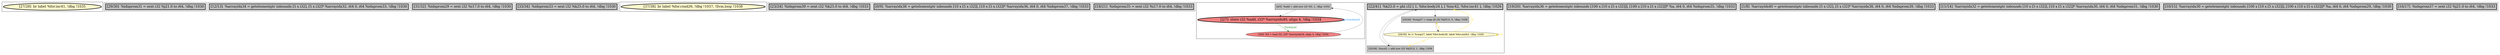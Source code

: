 
digraph G {





subgraph cluster15 {


node727 [penwidth=3.0,fontsize=20,fillcolor=lemonchiffon,label="[27/28]  br label %for.inc41, !dbg !1035",shape=ellipse,style=filled ]



}

subgraph cluster13 {


node725 [penwidth=3.0,fontsize=20,fillcolor=grey,label="[29/30]  %idxprom31 = sext i32 %j21.0 to i64, !dbg !1030",shape=rectangle,style=filled ]



}

subgraph cluster11 {


node720 [penwidth=3.0,fontsize=20,fillcolor=grey,label="[12/13]  %arrayidx34 = getelementptr inbounds [5 x i32], [5 x i32]* %arrayidx32, i64 0, i64 %idxprom33, !dbg !1030",shape=rectangle,style=filled ]



}

subgraph cluster10 {


node719 [penwidth=3.0,fontsize=20,fillcolor=grey,label="[31/32]  %idxprom29 = sext i32 %i17.0 to i64, !dbg !1030",shape=rectangle,style=filled ]



}

subgraph cluster9 {


node718 [penwidth=3.0,fontsize=20,fillcolor=grey,label="[33/34]  %idxprom33 = sext i32 %k25.0 to i64, !dbg !1030",shape=rectangle,style=filled ]



}

subgraph cluster8 {


node717 [penwidth=3.0,fontsize=20,fillcolor=lemonchiffon,label="[37/38]  br label %for.cond26, !dbg !1037, !llvm.loop !1038",shape=ellipse,style=filled ]



}

subgraph cluster7 {


node716 [penwidth=3.0,fontsize=20,fillcolor=grey,label="[23/24]  %idxprom39 = sext i32 %k25.0 to i64, !dbg !1033",shape=rectangle,style=filled ]



}

subgraph cluster14 {


node726 [penwidth=3.0,fontsize=20,fillcolor=grey,label="[0/9]  %arrayidx38 = getelementptr inbounds [10 x [5 x i32]], [10 x [5 x i32]]* %arrayidx36, i64 0, i64 %idxprom37, !dbg !1033",shape=rectangle,style=filled ]



}

subgraph cluster6 {


node715 [penwidth=3.0,fontsize=20,fillcolor=grey,label="[18/21]  %idxprom35 = sext i32 %i17.0 to i64, !dbg !1033",shape=rectangle,style=filled ]



}

subgraph cluster0 {


node709 [fillcolor=grey,label="[4/5]  %add = add nsw i32 %0, 1, !dbg !1032",shape=rectangle,style=filled ]
node707 [fillcolor=lightcoral,label="[3/6]  %0 = load i32, i32* %arrayidx34, align 4, !dbg !1030",shape=ellipse,style=filled ]
node708 [penwidth=3.0,fontsize=20,fillcolor=lightcoral,label="[2/7]  store i32 %add, i32* %arrayidx40, align 4, !dbg !1034",shape=ellipse,style=filled ]

node708->node707 [style=solid,color=forestgreen,label="T|indep|all",penwidth=1.0,fontcolor=forestgreen ]
node707->node709 [style=solid,color=black,label="",penwidth=0.5,fontcolor=black ]
node708->node708 [style=solid,color=dodgerblue,label="O|indep|all",penwidth=1.0,fontcolor=dodgerblue ]
node709->node708 [style=solid,color=black,label="",penwidth=0.5,fontcolor=black ]


}

subgraph cluster12 {


node723 [penwidth=3.0,fontsize=20,fillcolor=grey,label="[22/41]  %k25.0 = phi i32 [ 1, %for.body24 ], [ %inc42, %for.inc41 ], !dbg !1026",shape=rectangle,style=filled ]
node724 [fillcolor=grey,label="[35/36]  %inc42 = add nsw i32 %k25.0, 1, !dbg !1036",shape=rectangle,style=filled ]
node721 [fillcolor=grey,label="[25/40]  %cmp27 = icmp slt i32 %k25.0, 5, !dbg !1028",shape=rectangle,style=filled ]
node722 [fillcolor=lemonchiffon,label="[26/39]  br i1 %cmp27, label %for.body28, label %for.end43, !dbg !1029",shape=ellipse,style=filled ]

node722->node724 [style=solid,color=gold,label="C",penwidth=1.0,fontcolor=gold ]
node723->node721 [style=solid,color=black,label="",penwidth=0.5,fontcolor=black ]
node722->node721 [style=solid,color=gold,label="C",penwidth=1.0,fontcolor=gold ]
node723->node724 [style=solid,color=black,label="",penwidth=0.5,fontcolor=black ]
node724->node723 [style=solid,color=black,label="",penwidth=0.5,fontcolor=black ]
node722->node723 [style=solid,color=gold,label="C",penwidth=1.0,fontcolor=gold ]
node721->node722 [style=solid,color=black,label="",penwidth=0.5,fontcolor=black ]
node722->node722 [style=solid,color=gold,label="C",penwidth=1.0,fontcolor=gold ]


}

subgraph cluster5 {


node714 [penwidth=3.0,fontsize=20,fillcolor=grey,label="[19/20]  %arrayidx36 = getelementptr inbounds [100 x [10 x [5 x i32]]], [100 x [10 x [5 x i32]]]* %a, i64 0, i64 %idxprom35, !dbg !1033",shape=rectangle,style=filled ]



}

subgraph cluster1 {


node710 [penwidth=3.0,fontsize=20,fillcolor=grey,label="[1/8]  %arrayidx40 = getelementptr inbounds [5 x i32], [5 x i32]* %arrayidx38, i64 0, i64 %idxprom39, !dbg !1033",shape=rectangle,style=filled ]



}

subgraph cluster2 {


node711 [penwidth=3.0,fontsize=20,fillcolor=grey,label="[11/14]  %arrayidx32 = getelementptr inbounds [10 x [5 x i32]], [10 x [5 x i32]]* %arrayidx30, i64 0, i64 %idxprom31, !dbg !1030",shape=rectangle,style=filled ]



}

subgraph cluster3 {


node712 [penwidth=3.0,fontsize=20,fillcolor=grey,label="[10/15]  %arrayidx30 = getelementptr inbounds [100 x [10 x [5 x i32]]], [100 x [10 x [5 x i32]]]* %a, i64 0, i64 %idxprom29, !dbg !1030",shape=rectangle,style=filled ]



}

subgraph cluster4 {


node713 [penwidth=3.0,fontsize=20,fillcolor=grey,label="[16/17]  %idxprom37 = sext i32 %j21.0 to i64, !dbg !1033",shape=rectangle,style=filled ]



}

}
